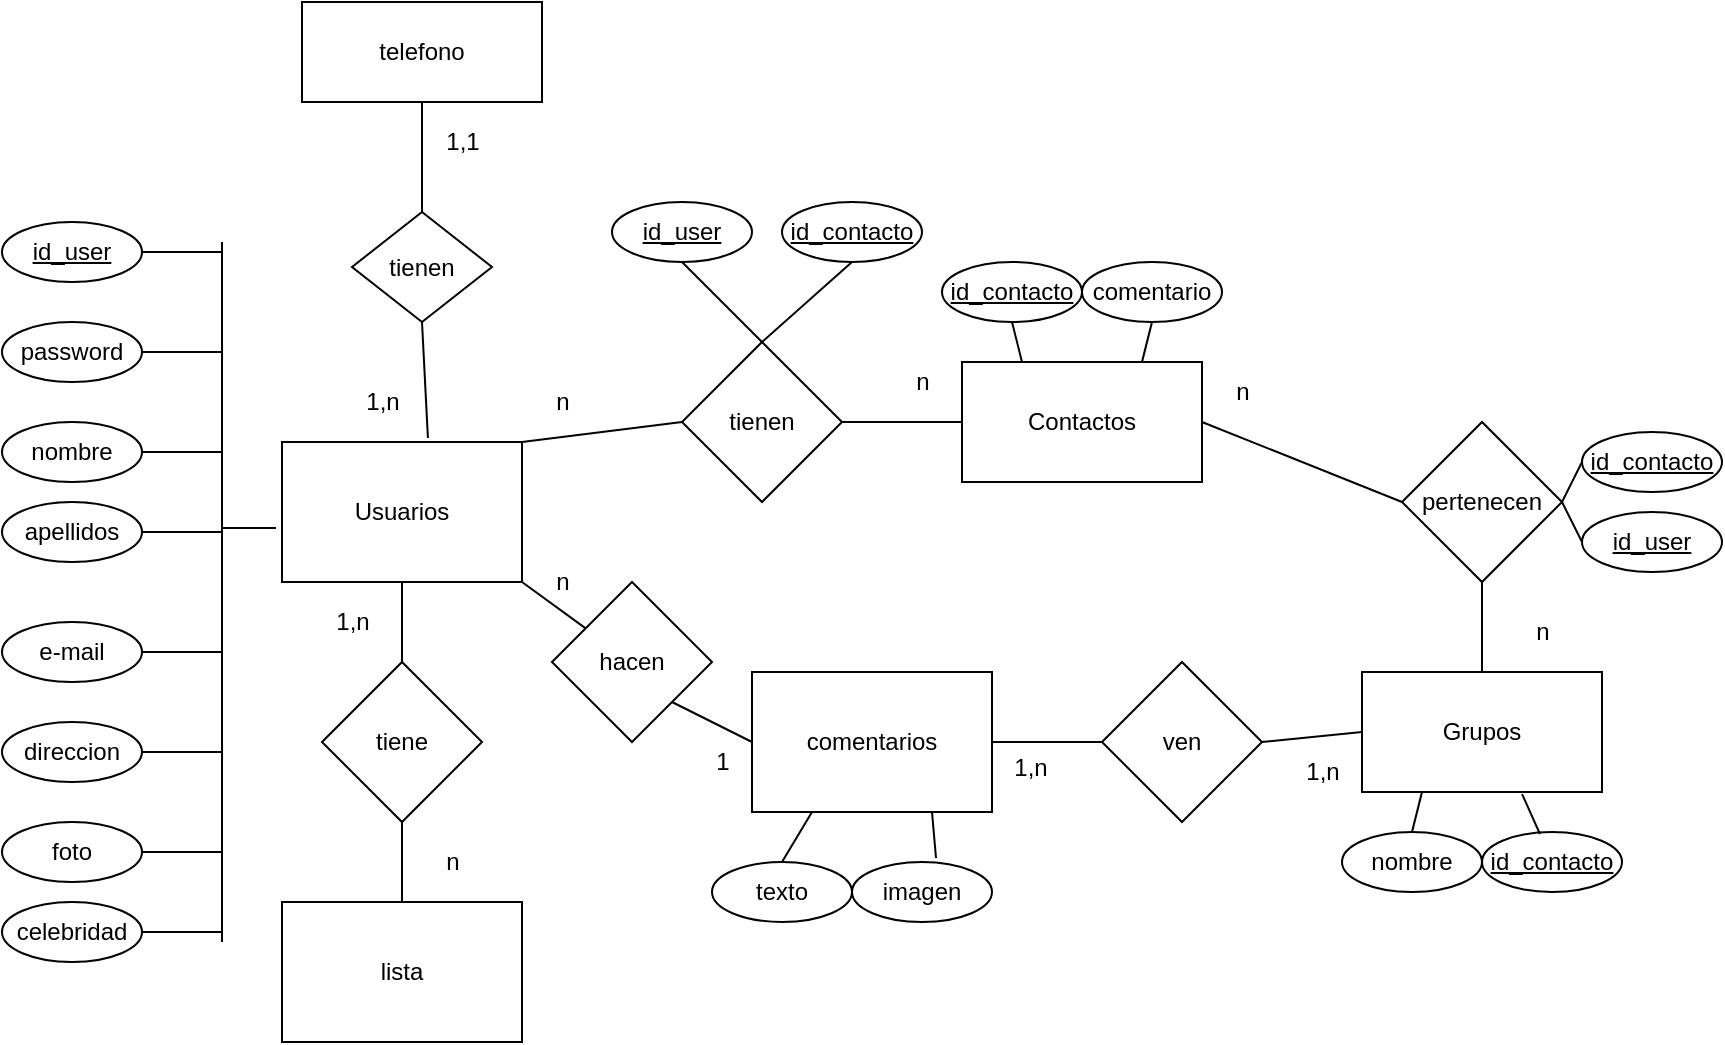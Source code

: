 <mxfile version="13.1.3" type="device"><diagram id="aLA4MQJ3-mtR3VNqNYkO" name="Página-1"><mxGraphModel dx="1038" dy="1689" grid="1" gridSize="10" guides="1" tooltips="1" connect="1" arrows="1" fold="1" page="1" pageScale="1" pageWidth="827" pageHeight="1169" math="0" shadow="0"><root><mxCell id="0"/><mxCell id="1" parent="0"/><mxCell id="yCeq8DYrnxt9ImV4bO5k-1" value="&lt;div&gt;Usuarios&lt;/div&gt;" style="rounded=0;whiteSpace=wrap;html=1;" vertex="1" parent="1"><mxGeometry x="180" y="70" width="120" height="70" as="geometry"/></mxCell><mxCell id="yCeq8DYrnxt9ImV4bO5k-3" value="&lt;u&gt;id_user&lt;/u&gt;" style="ellipse;whiteSpace=wrap;html=1;" vertex="1" parent="1"><mxGeometry x="40" y="-40" width="70" height="30" as="geometry"/></mxCell><mxCell id="yCeq8DYrnxt9ImV4bO5k-4" value="&lt;div&gt;password&lt;/div&gt;" style="ellipse;whiteSpace=wrap;html=1;" vertex="1" parent="1"><mxGeometry x="40" y="10" width="70" height="30" as="geometry"/></mxCell><mxCell id="yCeq8DYrnxt9ImV4bO5k-6" value="&lt;div&gt;nombre&lt;/div&gt;" style="ellipse;whiteSpace=wrap;html=1;" vertex="1" parent="1"><mxGeometry x="40" y="60" width="70" height="30" as="geometry"/></mxCell><mxCell id="yCeq8DYrnxt9ImV4bO5k-8" value="e-mail" style="ellipse;whiteSpace=wrap;html=1;" vertex="1" parent="1"><mxGeometry x="40" y="160" width="70" height="30" as="geometry"/></mxCell><mxCell id="yCeq8DYrnxt9ImV4bO5k-9" value="telefono" style="rounded=0;whiteSpace=wrap;html=1;" vertex="1" parent="1"><mxGeometry x="190" y="-150" width="120" height="50" as="geometry"/></mxCell><mxCell id="yCeq8DYrnxt9ImV4bO5k-10" value="celebridad" style="ellipse;whiteSpace=wrap;html=1;" vertex="1" parent="1"><mxGeometry x="40" y="300" width="70" height="30" as="geometry"/></mxCell><mxCell id="yCeq8DYrnxt9ImV4bO5k-11" value="direccion" style="ellipse;whiteSpace=wrap;html=1;" vertex="1" parent="1"><mxGeometry x="40" y="210" width="70" height="30" as="geometry"/></mxCell><mxCell id="yCeq8DYrnxt9ImV4bO5k-12" value="apellidos" style="ellipse;whiteSpace=wrap;html=1;" vertex="1" parent="1"><mxGeometry x="40" y="100" width="70" height="30" as="geometry"/></mxCell><mxCell id="yCeq8DYrnxt9ImV4bO5k-13" value="foto" style="ellipse;whiteSpace=wrap;html=1;" vertex="1" parent="1"><mxGeometry x="40" y="260" width="70" height="30" as="geometry"/></mxCell><mxCell id="yCeq8DYrnxt9ImV4bO5k-14" value="" style="endArrow=none;html=1;" edge="1" parent="1"><mxGeometry width="50" height="50" relative="1" as="geometry"><mxPoint x="150" y="320" as="sourcePoint"/><mxPoint x="150" y="-30" as="targetPoint"/></mxGeometry></mxCell><mxCell id="yCeq8DYrnxt9ImV4bO5k-15" value="" style="endArrow=none;html=1;entryX=-0.025;entryY=0.614;entryDx=0;entryDy=0;entryPerimeter=0;" edge="1" parent="1" target="yCeq8DYrnxt9ImV4bO5k-1"><mxGeometry width="50" height="50" relative="1" as="geometry"><mxPoint x="150" y="113" as="sourcePoint"/><mxPoint x="170" y="10" as="targetPoint"/></mxGeometry></mxCell><mxCell id="yCeq8DYrnxt9ImV4bO5k-17" value="" style="endArrow=none;html=1;entryX=1;entryY=0.5;entryDx=0;entryDy=0;" edge="1" parent="1" target="yCeq8DYrnxt9ImV4bO5k-4"><mxGeometry width="50" height="50" relative="1" as="geometry"><mxPoint x="150" y="25" as="sourcePoint"/><mxPoint x="160" as="targetPoint"/></mxGeometry></mxCell><mxCell id="yCeq8DYrnxt9ImV4bO5k-18" value="" style="endArrow=none;html=1;entryX=1;entryY=0.5;entryDx=0;entryDy=0;" edge="1" parent="1" target="yCeq8DYrnxt9ImV4bO5k-3"><mxGeometry width="50" height="50" relative="1" as="geometry"><mxPoint x="150" y="-25" as="sourcePoint"/><mxPoint x="160" as="targetPoint"/></mxGeometry></mxCell><mxCell id="yCeq8DYrnxt9ImV4bO5k-19" value="" style="endArrow=none;html=1;entryX=1;entryY=0.5;entryDx=0;entryDy=0;" edge="1" parent="1" target="yCeq8DYrnxt9ImV4bO5k-6"><mxGeometry width="50" height="50" relative="1" as="geometry"><mxPoint x="150" y="75" as="sourcePoint"/><mxPoint x="110" y="25" as="targetPoint"/></mxGeometry></mxCell><mxCell id="yCeq8DYrnxt9ImV4bO5k-20" value="" style="endArrow=none;html=1;entryX=1;entryY=0.5;entryDx=0;entryDy=0;" edge="1" parent="1" target="yCeq8DYrnxt9ImV4bO5k-12"><mxGeometry width="50" height="50" relative="1" as="geometry"><mxPoint x="150" y="115" as="sourcePoint"/><mxPoint x="120" y="35" as="targetPoint"/></mxGeometry></mxCell><mxCell id="yCeq8DYrnxt9ImV4bO5k-21" value="" style="endArrow=none;html=1;entryX=1;entryY=0.5;entryDx=0;entryDy=0;" edge="1" parent="1" target="yCeq8DYrnxt9ImV4bO5k-8"><mxGeometry width="50" height="50" relative="1" as="geometry"><mxPoint x="150" y="175" as="sourcePoint"/><mxPoint x="130" y="45" as="targetPoint"/></mxGeometry></mxCell><mxCell id="yCeq8DYrnxt9ImV4bO5k-22" value="" style="endArrow=none;html=1;entryX=1;entryY=0.5;entryDx=0;entryDy=0;" edge="1" parent="1" target="yCeq8DYrnxt9ImV4bO5k-11"><mxGeometry width="50" height="50" relative="1" as="geometry"><mxPoint x="150" y="225" as="sourcePoint"/><mxPoint x="140" y="55" as="targetPoint"/></mxGeometry></mxCell><mxCell id="yCeq8DYrnxt9ImV4bO5k-23" value="" style="endArrow=none;html=1;entryX=1;entryY=0.5;entryDx=0;entryDy=0;" edge="1" parent="1" target="yCeq8DYrnxt9ImV4bO5k-13"><mxGeometry width="50" height="50" relative="1" as="geometry"><mxPoint x="150" y="275" as="sourcePoint"/><mxPoint x="150" y="65" as="targetPoint"/></mxGeometry></mxCell><mxCell id="yCeq8DYrnxt9ImV4bO5k-24" value="" style="endArrow=none;html=1;entryX=1;entryY=0.5;entryDx=0;entryDy=0;" edge="1" parent="1" target="yCeq8DYrnxt9ImV4bO5k-10"><mxGeometry width="50" height="50" relative="1" as="geometry"><mxPoint x="150" y="315" as="sourcePoint"/><mxPoint x="160" y="75" as="targetPoint"/></mxGeometry></mxCell><mxCell id="yCeq8DYrnxt9ImV4bO5k-26" value="&lt;div&gt;Contactos&lt;/div&gt;" style="rounded=0;whiteSpace=wrap;html=1;" vertex="1" parent="1"><mxGeometry x="520" y="30" width="120" height="60" as="geometry"/></mxCell><mxCell id="yCeq8DYrnxt9ImV4bO5k-27" value="comentario" style="ellipse;whiteSpace=wrap;html=1;" vertex="1" parent="1"><mxGeometry x="580" y="-20" width="70" height="30" as="geometry"/></mxCell><mxCell id="yCeq8DYrnxt9ImV4bO5k-28" value="&lt;u&gt;id_contacto&lt;/u&gt;" style="ellipse;whiteSpace=wrap;html=1;" vertex="1" parent="1"><mxGeometry x="510" y="-20" width="70" height="30" as="geometry"/></mxCell><mxCell id="yCeq8DYrnxt9ImV4bO5k-30" value="tienen" style="rhombus;whiteSpace=wrap;html=1;" vertex="1" parent="1"><mxGeometry x="380" y="20" width="80" height="80" as="geometry"/></mxCell><mxCell id="yCeq8DYrnxt9ImV4bO5k-32" value="&lt;u&gt;id_contacto&lt;/u&gt;" style="ellipse;whiteSpace=wrap;html=1;" vertex="1" parent="1"><mxGeometry x="430" y="-50" width="70" height="30" as="geometry"/></mxCell><mxCell id="yCeq8DYrnxt9ImV4bO5k-33" value="&lt;u&gt;id_user&lt;/u&gt;" style="ellipse;whiteSpace=wrap;html=1;" vertex="1" parent="1"><mxGeometry x="345" y="-50" width="70" height="30" as="geometry"/></mxCell><mxCell id="yCeq8DYrnxt9ImV4bO5k-34" value="" style="endArrow=none;html=1;entryX=0.5;entryY=1;entryDx=0;entryDy=0;exitX=0.5;exitY=0;exitDx=0;exitDy=0;" edge="1" parent="1" source="yCeq8DYrnxt9ImV4bO5k-30" target="yCeq8DYrnxt9ImV4bO5k-32"><mxGeometry width="50" height="50" relative="1" as="geometry"><mxPoint x="370" y="40" as="sourcePoint"/><mxPoint x="420" y="-10" as="targetPoint"/></mxGeometry></mxCell><mxCell id="yCeq8DYrnxt9ImV4bO5k-35" value="" style="endArrow=none;html=1;exitX=0.5;exitY=0;exitDx=0;exitDy=0;entryX=0.5;entryY=1;entryDx=0;entryDy=0;" edge="1" parent="1" source="yCeq8DYrnxt9ImV4bO5k-30" target="yCeq8DYrnxt9ImV4bO5k-33"><mxGeometry width="50" height="50" relative="1" as="geometry"><mxPoint x="420" y="20" as="sourcePoint"/><mxPoint x="385" y="-20" as="targetPoint"/></mxGeometry></mxCell><mxCell id="yCeq8DYrnxt9ImV4bO5k-36" value="" style="endArrow=none;html=1;entryX=0;entryY=0.5;entryDx=0;entryDy=0;exitX=1;exitY=0;exitDx=0;exitDy=0;" edge="1" parent="1" source="yCeq8DYrnxt9ImV4bO5k-1" target="yCeq8DYrnxt9ImV4bO5k-30"><mxGeometry width="50" height="50" relative="1" as="geometry"><mxPoint x="270" y="60" as="sourcePoint"/><mxPoint x="320" y="10" as="targetPoint"/></mxGeometry></mxCell><mxCell id="yCeq8DYrnxt9ImV4bO5k-37" value="" style="endArrow=none;html=1;entryX=1;entryY=0.5;entryDx=0;entryDy=0;exitX=0;exitY=0.5;exitDx=0;exitDy=0;" edge="1" parent="1" source="yCeq8DYrnxt9ImV4bO5k-26" target="yCeq8DYrnxt9ImV4bO5k-30"><mxGeometry width="50" height="50" relative="1" as="geometry"><mxPoint x="340.96" y="58" as="sourcePoint"/><mxPoint x="380" y="60" as="targetPoint"/></mxGeometry></mxCell><mxCell id="yCeq8DYrnxt9ImV4bO5k-38" value="" style="endArrow=none;html=1;entryX=0.5;entryY=1;entryDx=0;entryDy=0;exitX=0.25;exitY=0;exitDx=0;exitDy=0;" edge="1" parent="1" source="yCeq8DYrnxt9ImV4bO5k-26" target="yCeq8DYrnxt9ImV4bO5k-28"><mxGeometry width="50" height="50" relative="1" as="geometry"><mxPoint x="530" y="170" as="sourcePoint"/><mxPoint x="580" y="120" as="targetPoint"/></mxGeometry></mxCell><mxCell id="yCeq8DYrnxt9ImV4bO5k-39" value="" style="endArrow=none;html=1;entryX=0.5;entryY=1;entryDx=0;entryDy=0;exitX=0.75;exitY=0;exitDx=0;exitDy=0;" edge="1" parent="1" source="yCeq8DYrnxt9ImV4bO5k-26" target="yCeq8DYrnxt9ImV4bO5k-27"><mxGeometry width="50" height="50" relative="1" as="geometry"><mxPoint x="550" y="30" as="sourcePoint"/><mxPoint x="545" y="10" as="targetPoint"/></mxGeometry></mxCell><mxCell id="yCeq8DYrnxt9ImV4bO5k-40" value="n" style="text;html=1;align=center;verticalAlign=middle;resizable=0;points=[];autosize=1;" vertex="1" parent="1"><mxGeometry x="310" y="40" width="20" height="20" as="geometry"/></mxCell><mxCell id="yCeq8DYrnxt9ImV4bO5k-41" value="n" style="text;html=1;align=center;verticalAlign=middle;resizable=0;points=[];autosize=1;" vertex="1" parent="1"><mxGeometry x="490" y="30" width="20" height="20" as="geometry"/></mxCell><mxCell id="yCeq8DYrnxt9ImV4bO5k-42" value="pertenecen" style="rhombus;whiteSpace=wrap;html=1;rotation=0;direction=north;" vertex="1" parent="1"><mxGeometry x="740" y="60" width="80" height="80" as="geometry"/></mxCell><mxCell id="yCeq8DYrnxt9ImV4bO5k-43" value="Grupos" style="rounded=0;whiteSpace=wrap;html=1;" vertex="1" parent="1"><mxGeometry x="720" y="185" width="120" height="60" as="geometry"/></mxCell><mxCell id="yCeq8DYrnxt9ImV4bO5k-45" value="" style="endArrow=none;html=1;entryX=0;entryY=0.5;entryDx=0;entryDy=0;exitX=0.5;exitY=0;exitDx=0;exitDy=0;" edge="1" parent="1" source="yCeq8DYrnxt9ImV4bO5k-43" target="yCeq8DYrnxt9ImV4bO5k-42"><mxGeometry width="50" height="50" relative="1" as="geometry"><mxPoint x="780" y="60" as="sourcePoint"/><mxPoint x="780" y="5" as="targetPoint"/></mxGeometry></mxCell><mxCell id="yCeq8DYrnxt9ImV4bO5k-46" value="n" style="text;html=1;align=center;verticalAlign=middle;resizable=0;points=[];autosize=1;" vertex="1" parent="1"><mxGeometry x="650" y="35" width="20" height="20" as="geometry"/></mxCell><mxCell id="yCeq8DYrnxt9ImV4bO5k-47" value="n" style="text;html=1;align=center;verticalAlign=middle;resizable=0;points=[];autosize=1;" vertex="1" parent="1"><mxGeometry x="800" y="155" width="20" height="20" as="geometry"/></mxCell><mxCell id="yCeq8DYrnxt9ImV4bO5k-48" value="nombre" style="ellipse;whiteSpace=wrap;html=1;" vertex="1" parent="1"><mxGeometry x="710" y="265" width="70" height="30" as="geometry"/></mxCell><mxCell id="yCeq8DYrnxt9ImV4bO5k-49" value="tiene" style="rhombus;whiteSpace=wrap;html=1;rotation=0;direction=north;" vertex="1" parent="1"><mxGeometry x="200" y="180" width="80" height="80" as="geometry"/></mxCell><mxCell id="yCeq8DYrnxt9ImV4bO5k-50" value="lista" style="rounded=0;whiteSpace=wrap;html=1;" vertex="1" parent="1"><mxGeometry x="180" y="300" width="120" height="70" as="geometry"/></mxCell><mxCell id="yCeq8DYrnxt9ImV4bO5k-53" value="&lt;u&gt;id_contacto&lt;/u&gt;" style="ellipse;whiteSpace=wrap;html=1;" vertex="1" parent="1"><mxGeometry x="780" y="265" width="70" height="30" as="geometry"/></mxCell><mxCell id="yCeq8DYrnxt9ImV4bO5k-54" value="&lt;u&gt;id_contacto&lt;/u&gt;" style="ellipse;whiteSpace=wrap;html=1;" vertex="1" parent="1"><mxGeometry x="830" y="65" width="70" height="30" as="geometry"/></mxCell><mxCell id="yCeq8DYrnxt9ImV4bO5k-55" value="&lt;u&gt;id_user&lt;/u&gt;" style="ellipse;whiteSpace=wrap;html=1;" vertex="1" parent="1"><mxGeometry x="830" y="105" width="70" height="30" as="geometry"/></mxCell><mxCell id="yCeq8DYrnxt9ImV4bO5k-56" value="" style="endArrow=none;html=1;exitX=0.5;exitY=1;exitDx=0;exitDy=0;entryX=0;entryY=0.5;entryDx=0;entryDy=0;" edge="1" parent="1" source="yCeq8DYrnxt9ImV4bO5k-42" target="yCeq8DYrnxt9ImV4bO5k-54"><mxGeometry width="50" height="50" relative="1" as="geometry"><mxPoint x="810" y="95" as="sourcePoint"/><mxPoint x="830" y="75" as="targetPoint"/></mxGeometry></mxCell><mxCell id="yCeq8DYrnxt9ImV4bO5k-58" value="" style="endArrow=none;html=1;entryX=0;entryY=0.5;entryDx=0;entryDy=0;exitX=0.5;exitY=1;exitDx=0;exitDy=0;" edge="1" parent="1" source="yCeq8DYrnxt9ImV4bO5k-42" target="yCeq8DYrnxt9ImV4bO5k-55"><mxGeometry width="50" height="50" relative="1" as="geometry"><mxPoint x="800" y="145" as="sourcePoint"/><mxPoint x="850" y="95" as="targetPoint"/></mxGeometry></mxCell><mxCell id="yCeq8DYrnxt9ImV4bO5k-59" value="" style="endArrow=none;html=1;entryX=0.5;entryY=0;entryDx=0;entryDy=0;exitX=0.25;exitY=1;exitDx=0;exitDy=0;" edge="1" parent="1" source="yCeq8DYrnxt9ImV4bO5k-43" target="yCeq8DYrnxt9ImV4bO5k-48"><mxGeometry width="50" height="50" relative="1" as="geometry"><mxPoint x="820" y="100" as="sourcePoint"/><mxPoint x="830" y="120" as="targetPoint"/></mxGeometry></mxCell><mxCell id="yCeq8DYrnxt9ImV4bO5k-60" value="" style="endArrow=none;html=1;entryX=0.414;entryY=0.033;entryDx=0;entryDy=0;exitX=0.667;exitY=1.017;exitDx=0;exitDy=0;exitPerimeter=0;entryPerimeter=0;" edge="1" parent="1" source="yCeq8DYrnxt9ImV4bO5k-43" target="yCeq8DYrnxt9ImV4bO5k-53"><mxGeometry width="50" height="50" relative="1" as="geometry"><mxPoint x="750" y="245" as="sourcePoint"/><mxPoint x="745" y="265" as="targetPoint"/></mxGeometry></mxCell><mxCell id="yCeq8DYrnxt9ImV4bO5k-61" value="" style="endArrow=none;html=1;entryX=0.5;entryY=1;entryDx=0;entryDy=0;exitX=1;exitY=0.5;exitDx=0;exitDy=0;" edge="1" parent="1" source="yCeq8DYrnxt9ImV4bO5k-49" target="yCeq8DYrnxt9ImV4bO5k-1"><mxGeometry width="50" height="50" relative="1" as="geometry"><mxPoint x="210" y="200" as="sourcePoint"/><mxPoint x="260" y="150" as="targetPoint"/></mxGeometry></mxCell><mxCell id="yCeq8DYrnxt9ImV4bO5k-62" value="" style="endArrow=none;html=1;entryX=0;entryY=0.5;entryDx=0;entryDy=0;exitX=0.5;exitY=0;exitDx=0;exitDy=0;" edge="1" parent="1" source="yCeq8DYrnxt9ImV4bO5k-50" target="yCeq8DYrnxt9ImV4bO5k-49"><mxGeometry width="50" height="50" relative="1" as="geometry"><mxPoint x="200" y="320" as="sourcePoint"/><mxPoint x="250" y="270" as="targetPoint"/></mxGeometry></mxCell><mxCell id="yCeq8DYrnxt9ImV4bO5k-63" value="&lt;div&gt;1,n&lt;/div&gt;" style="text;html=1;align=center;verticalAlign=middle;resizable=0;points=[];autosize=1;" vertex="1" parent="1"><mxGeometry x="200" y="150" width="30" height="20" as="geometry"/></mxCell><mxCell id="yCeq8DYrnxt9ImV4bO5k-64" value="&lt;div&gt;n&lt;/div&gt;" style="text;html=1;align=center;verticalAlign=middle;resizable=0;points=[];autosize=1;" vertex="1" parent="1"><mxGeometry x="255" y="270" width="20" height="20" as="geometry"/></mxCell><mxCell id="yCeq8DYrnxt9ImV4bO5k-66" value="comentarios" style="rounded=0;whiteSpace=wrap;html=1;" vertex="1" parent="1"><mxGeometry x="415" y="185" width="120" height="70" as="geometry"/></mxCell><mxCell id="yCeq8DYrnxt9ImV4bO5k-67" value="texto" style="ellipse;whiteSpace=wrap;html=1;" vertex="1" parent="1"><mxGeometry x="395" y="280" width="70" height="30" as="geometry"/></mxCell><mxCell id="yCeq8DYrnxt9ImV4bO5k-68" value="imagen" style="ellipse;whiteSpace=wrap;html=1;" vertex="1" parent="1"><mxGeometry x="465" y="280" width="70" height="30" as="geometry"/></mxCell><mxCell id="yCeq8DYrnxt9ImV4bO5k-69" value="" style="endArrow=none;html=1;entryX=0.5;entryY=0;entryDx=0;entryDy=0;exitX=1;exitY=0.5;exitDx=0;exitDy=0;" edge="1" parent="1" source="yCeq8DYrnxt9ImV4bO5k-26" target="yCeq8DYrnxt9ImV4bO5k-42"><mxGeometry width="50" height="50" relative="1" as="geometry"><mxPoint x="630" y="200" as="sourcePoint"/><mxPoint x="680" y="150" as="targetPoint"/></mxGeometry></mxCell><mxCell id="yCeq8DYrnxt9ImV4bO5k-70" value="" style="endArrow=none;html=1;entryX=1;entryY=1;entryDx=0;entryDy=0;" edge="1" parent="1" source="yCeq8DYrnxt9ImV4bO5k-72" target="yCeq8DYrnxt9ImV4bO5k-1"><mxGeometry width="50" height="50" relative="1" as="geometry"><mxPoint x="420" y="410" as="sourcePoint"/><mxPoint x="470" y="360" as="targetPoint"/></mxGeometry></mxCell><mxCell id="yCeq8DYrnxt9ImV4bO5k-71" value="ven" style="rhombus;whiteSpace=wrap;html=1;rotation=0;direction=north;" vertex="1" parent="1"><mxGeometry x="590" y="180" width="80" height="80" as="geometry"/></mxCell><mxCell id="yCeq8DYrnxt9ImV4bO5k-72" value="hacen" style="rhombus;whiteSpace=wrap;html=1;rotation=0;direction=north;" vertex="1" parent="1"><mxGeometry x="315" y="140" width="80" height="80" as="geometry"/></mxCell><mxCell id="yCeq8DYrnxt9ImV4bO5k-73" value="" style="endArrow=none;html=1;entryX=0;entryY=1;entryDx=0;entryDy=0;exitX=0;exitY=0.5;exitDx=0;exitDy=0;" edge="1" parent="1" source="yCeq8DYrnxt9ImV4bO5k-66" target="yCeq8DYrnxt9ImV4bO5k-72"><mxGeometry width="50" height="50" relative="1" as="geometry"><mxPoint x="331.842" y="163.158" as="sourcePoint"/><mxPoint x="300" y="140" as="targetPoint"/></mxGeometry></mxCell><mxCell id="yCeq8DYrnxt9ImV4bO5k-74" value="" style="endArrow=none;html=1;entryX=1;entryY=0.5;entryDx=0;entryDy=0;exitX=0.5;exitY=0;exitDx=0;exitDy=0;" edge="1" parent="1" source="yCeq8DYrnxt9ImV4bO5k-71" target="yCeq8DYrnxt9ImV4bO5k-66"><mxGeometry width="50" height="50" relative="1" as="geometry"><mxPoint x="415" y="220" as="sourcePoint"/><mxPoint x="375" y="200" as="targetPoint"/></mxGeometry></mxCell><mxCell id="yCeq8DYrnxt9ImV4bO5k-75" value="" style="endArrow=none;html=1;entryX=0;entryY=0.5;entryDx=0;entryDy=0;exitX=0.5;exitY=1;exitDx=0;exitDy=0;" edge="1" parent="1" source="yCeq8DYrnxt9ImV4bO5k-71" target="yCeq8DYrnxt9ImV4bO5k-43"><mxGeometry width="50" height="50" relative="1" as="geometry"><mxPoint x="585" y="235" as="sourcePoint"/><mxPoint x="535" y="220" as="targetPoint"/></mxGeometry></mxCell><mxCell id="yCeq8DYrnxt9ImV4bO5k-76" value="" style="endArrow=none;html=1;entryX=0.5;entryY=0;entryDx=0;entryDy=0;exitX=0.25;exitY=1;exitDx=0;exitDy=0;" edge="1" parent="1" source="yCeq8DYrnxt9ImV4bO5k-66" target="yCeq8DYrnxt9ImV4bO5k-67"><mxGeometry width="50" height="50" relative="1" as="geometry"><mxPoint x="415" y="220" as="sourcePoint"/><mxPoint x="375" y="200" as="targetPoint"/></mxGeometry></mxCell><mxCell id="yCeq8DYrnxt9ImV4bO5k-77" value="" style="endArrow=none;html=1;entryX=0.6;entryY=-0.067;entryDx=0;entryDy=0;exitX=0.75;exitY=1;exitDx=0;exitDy=0;entryPerimeter=0;" edge="1" parent="1" source="yCeq8DYrnxt9ImV4bO5k-66" target="yCeq8DYrnxt9ImV4bO5k-68"><mxGeometry width="50" height="50" relative="1" as="geometry"><mxPoint x="445" y="255" as="sourcePoint"/><mxPoint x="430" y="280" as="targetPoint"/></mxGeometry></mxCell><mxCell id="yCeq8DYrnxt9ImV4bO5k-79" value="tienen" style="rhombus;whiteSpace=wrap;html=1;" vertex="1" parent="1"><mxGeometry x="215" y="-45" width="70" height="55" as="geometry"/></mxCell><mxCell id="yCeq8DYrnxt9ImV4bO5k-80" value="" style="endArrow=none;html=1;entryX=0.5;entryY=1;entryDx=0;entryDy=0;exitX=0.608;exitY=-0.029;exitDx=0;exitDy=0;exitPerimeter=0;" edge="1" parent="1" source="yCeq8DYrnxt9ImV4bO5k-1" target="yCeq8DYrnxt9ImV4bO5k-79"><mxGeometry width="50" height="50" relative="1" as="geometry"><mxPoint x="210" y="60" as="sourcePoint"/><mxPoint x="260" y="10" as="targetPoint"/></mxGeometry></mxCell><mxCell id="yCeq8DYrnxt9ImV4bO5k-81" value="" style="endArrow=none;html=1;entryX=0.5;entryY=1;entryDx=0;entryDy=0;exitX=0.5;exitY=0;exitDx=0;exitDy=0;" edge="1" parent="1" source="yCeq8DYrnxt9ImV4bO5k-79" target="yCeq8DYrnxt9ImV4bO5k-9"><mxGeometry width="50" height="50" relative="1" as="geometry"><mxPoint x="250" y="-50" as="sourcePoint"/><mxPoint x="250" y="10" as="targetPoint"/></mxGeometry></mxCell><mxCell id="yCeq8DYrnxt9ImV4bO5k-82" value="&lt;div&gt;1,n&lt;/div&gt;" style="text;html=1;align=center;verticalAlign=middle;resizable=0;points=[];autosize=1;" vertex="1" parent="1"><mxGeometry x="215" y="40" width="30" height="20" as="geometry"/></mxCell><mxCell id="yCeq8DYrnxt9ImV4bO5k-83" value="&lt;div&gt;1,1&lt;/div&gt;" style="text;html=1;align=center;verticalAlign=middle;resizable=0;points=[];autosize=1;" vertex="1" parent="1"><mxGeometry x="255" y="-90" width="30" height="20" as="geometry"/></mxCell><mxCell id="yCeq8DYrnxt9ImV4bO5k-84" value="n" style="text;html=1;align=center;verticalAlign=middle;resizable=0;points=[];autosize=1;" vertex="1" parent="1"><mxGeometry x="310" y="130" width="20" height="20" as="geometry"/></mxCell><mxCell id="yCeq8DYrnxt9ImV4bO5k-85" value="1" style="text;html=1;align=center;verticalAlign=middle;resizable=0;points=[];autosize=1;" vertex="1" parent="1"><mxGeometry x="390" y="220" width="20" height="20" as="geometry"/></mxCell><mxCell id="yCeq8DYrnxt9ImV4bO5k-87" value="1,n" style="text;html=1;align=center;verticalAlign=middle;resizable=0;points=[];autosize=1;" vertex="1" parent="1"><mxGeometry x="539" y="223" width="30" height="20" as="geometry"/></mxCell><mxCell id="yCeq8DYrnxt9ImV4bO5k-88" value="1,n" style="text;html=1;align=center;verticalAlign=middle;resizable=0;points=[];autosize=1;" vertex="1" parent="1"><mxGeometry x="685" y="225" width="30" height="20" as="geometry"/></mxCell></root></mxGraphModel></diagram></mxfile>